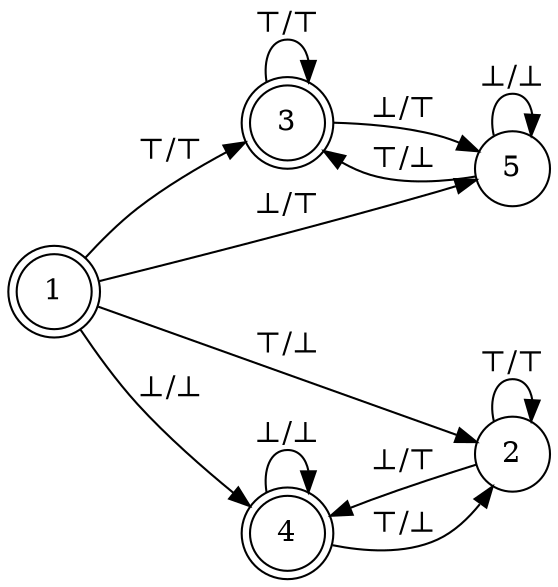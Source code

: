 digraph finite_state_machine {
rankdir=LR;
size="8,5"
node [shape = doublecircle]; 1 3 4 ;
node [shape = circle];
1 -> 2 [ label = "&#x22A4;/&perp;" ];
1 -> 3 [ label = "&#x22A4;/&#x22A4;" ];
1 -> 4 [ label = "&perp;/&perp;" ];
1 -> 5 [ label = "&perp;/&#x22A4;" ];
2 -> 2 [ label = "&#x22A4;/&#x22A4;" ];
2 -> 4 [ label = "&perp;/&#x22A4;" ];
3 -> 3 [ label = "&#x22A4;/&#x22A4;" ];
3 -> 5 [ label = "&perp;/&#x22A4;" ];
4 -> 2 [ label = "&#x22A4;/&perp;" ];
4 -> 4 [ label = "&perp;/&perp;" ];
5 -> 3 [ label = "&#x22A4;/&perp;" ];
5 -> 5 [ label = "&perp;/&perp;" ];
}